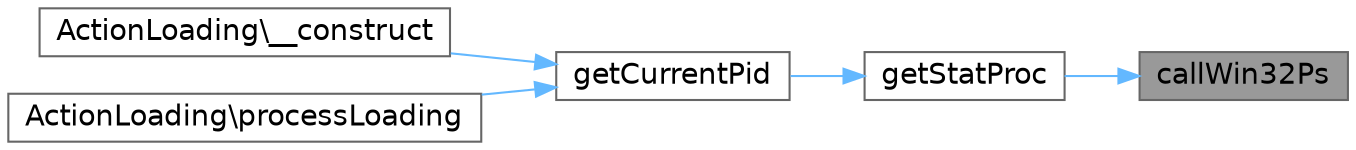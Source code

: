 digraph "callWin32Ps"
{
 // LATEX_PDF_SIZE
  bgcolor="transparent";
  edge [fontname=Helvetica,fontsize=14,labelfontname=Helvetica,labelfontsize=14];
  node [fontname=Helvetica,fontsize=14,shape=box,height=0.2,width=0.4];
  rankdir="RL";
  Node1 [id="Node000001",label="callWin32Ps",height=0.2,width=0.4,color="gray40", fillcolor="grey60", style="filled", fontcolor="black",tooltip=" "];
  Node1 -> Node2 [id="edge1_Node000001_Node000002",dir="back",color="steelblue1",style="solid",tooltip=" "];
  Node2 [id="Node000002",label="getStatProc",height=0.2,width=0.4,color="grey40", fillcolor="white", style="filled",URL="$dc/ddb/classWin32Ps.html#a339bf1ed7a3a75050ae3e7b5e6d1fcec",tooltip=" "];
  Node2 -> Node3 [id="edge2_Node000002_Node000003",dir="back",color="steelblue1",style="solid",tooltip=" "];
  Node3 [id="Node000003",label="getCurrentPid",height=0.2,width=0.4,color="grey40", fillcolor="white", style="filled",URL="$dc/ddb/classWin32Ps.html#a44f342eae2e8d799b8f54fc5adf1f1a9",tooltip=" "];
  Node3 -> Node4 [id="edge3_Node000003_Node000004",dir="back",color="steelblue1",style="solid",tooltip=" "];
  Node4 [id="Node000004",label="ActionLoading\\__construct",height=0.2,width=0.4,color="grey40", fillcolor="white", style="filled",URL="$df/d6b/classActionLoading.html#a57b60b4976a2c5d1e40f2d11aa72aa7d",tooltip=" "];
  Node3 -> Node5 [id="edge4_Node000003_Node000005",dir="back",color="steelblue1",style="solid",tooltip=" "];
  Node5 [id="Node000005",label="ActionLoading\\processLoading",height=0.2,width=0.4,color="grey40", fillcolor="white", style="filled",URL="$df/d6b/classActionLoading.html#afddde39c525d7fe5984d5d57e3b7fd70",tooltip=" "];
}
